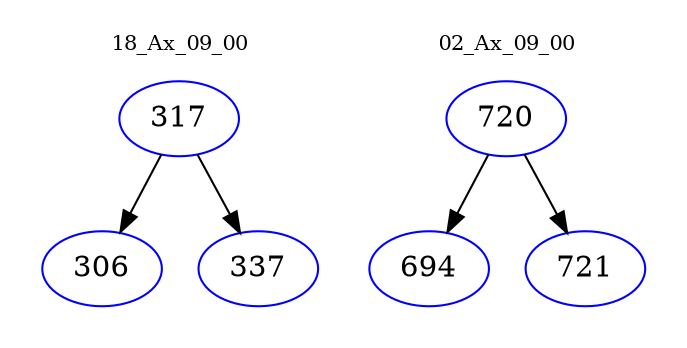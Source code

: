digraph{
subgraph cluster_0 {
color = white
label = "18_Ax_09_00";
fontsize=10;
T0_317 [label="317", color="blue"]
T0_317 -> T0_306 [color="black"]
T0_306 [label="306", color="blue"]
T0_317 -> T0_337 [color="black"]
T0_337 [label="337", color="blue"]
}
subgraph cluster_1 {
color = white
label = "02_Ax_09_00";
fontsize=10;
T1_720 [label="720", color="blue"]
T1_720 -> T1_694 [color="black"]
T1_694 [label="694", color="blue"]
T1_720 -> T1_721 [color="black"]
T1_721 [label="721", color="blue"]
}
}
